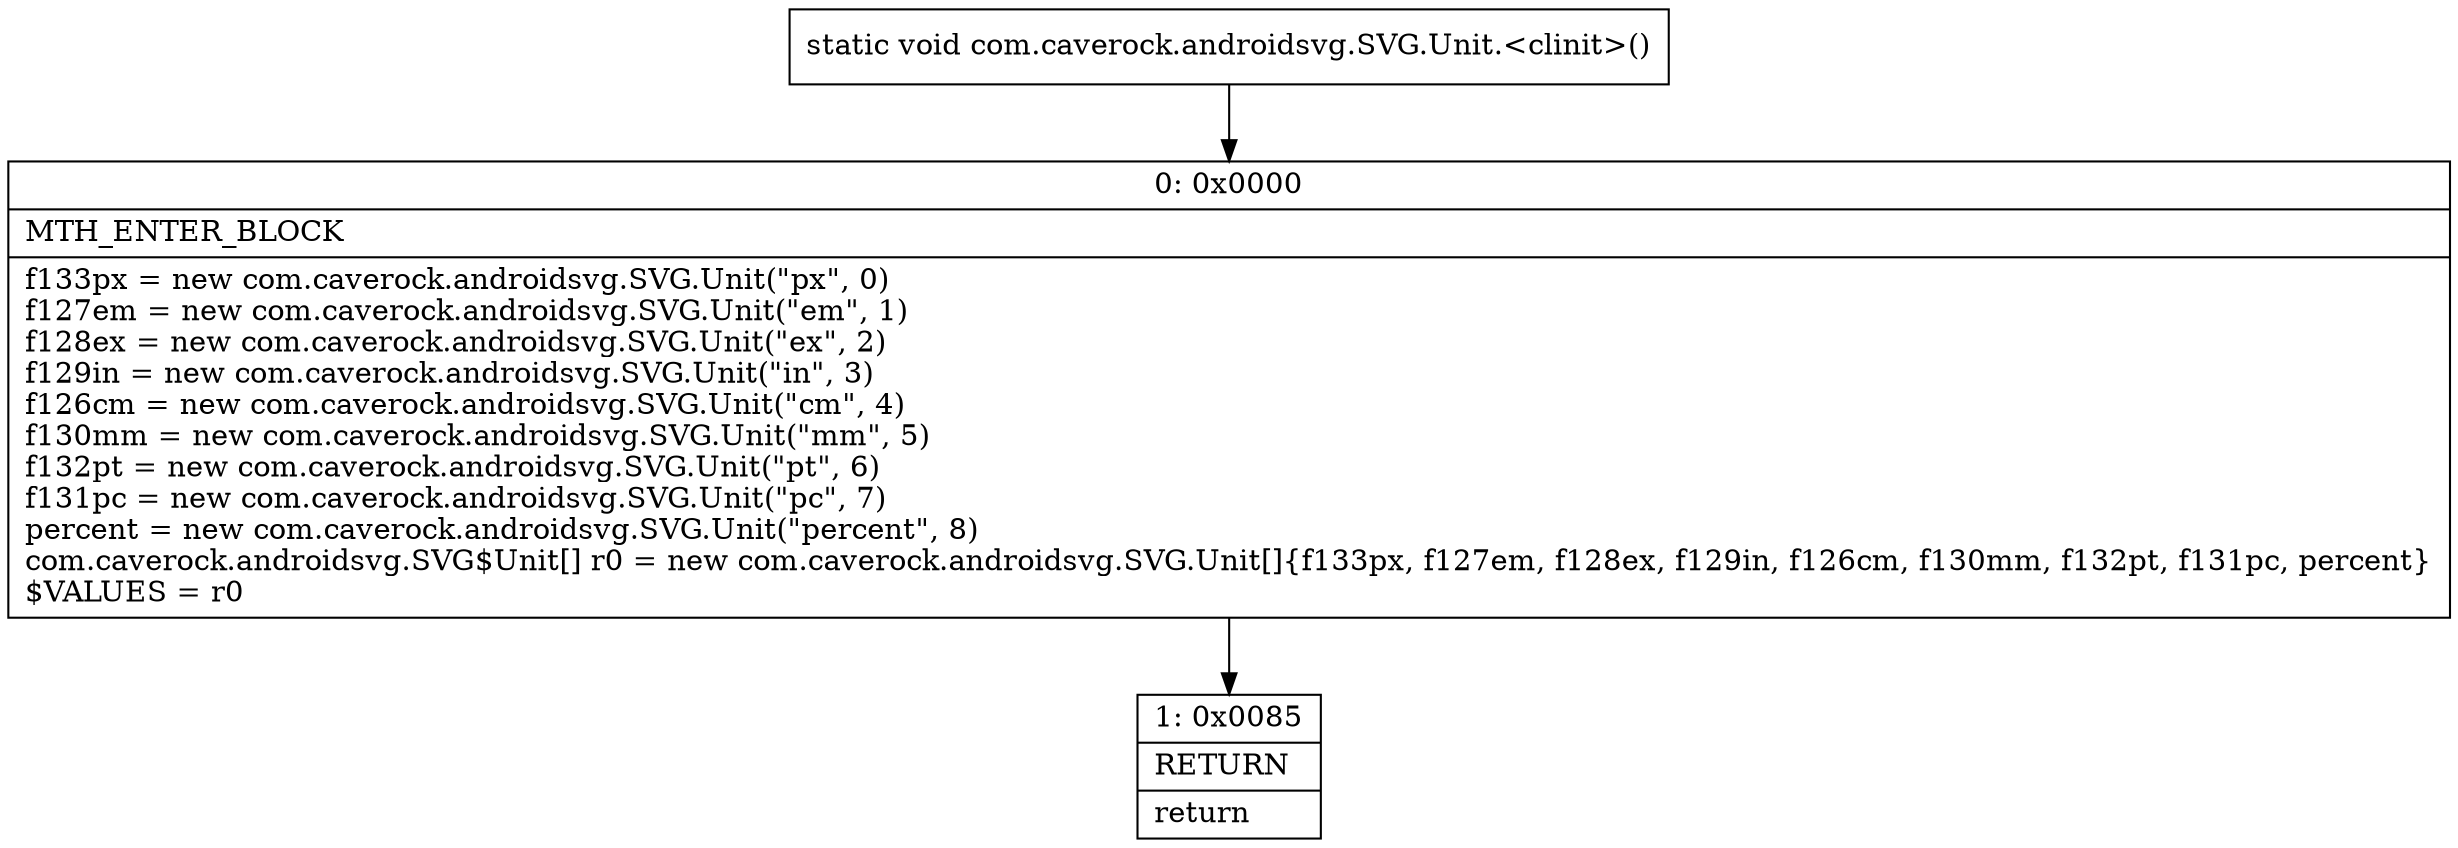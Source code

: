 digraph "CFG forcom.caverock.androidsvg.SVG.Unit.\<clinit\>()V" {
Node_0 [shape=record,label="{0\:\ 0x0000|MTH_ENTER_BLOCK\l|f133px = new com.caverock.androidsvg.SVG.Unit(\"px\", 0)\lf127em = new com.caverock.androidsvg.SVG.Unit(\"em\", 1)\lf128ex = new com.caverock.androidsvg.SVG.Unit(\"ex\", 2)\lf129in = new com.caverock.androidsvg.SVG.Unit(\"in\", 3)\lf126cm = new com.caverock.androidsvg.SVG.Unit(\"cm\", 4)\lf130mm = new com.caverock.androidsvg.SVG.Unit(\"mm\", 5)\lf132pt = new com.caverock.androidsvg.SVG.Unit(\"pt\", 6)\lf131pc = new com.caverock.androidsvg.SVG.Unit(\"pc\", 7)\lpercent = new com.caverock.androidsvg.SVG.Unit(\"percent\", 8)\lcom.caverock.androidsvg.SVG$Unit[] r0 = new com.caverock.androidsvg.SVG.Unit[]\{f133px, f127em, f128ex, f129in, f126cm, f130mm, f132pt, f131pc, percent\}\l$VALUES = r0\l}"];
Node_1 [shape=record,label="{1\:\ 0x0085|RETURN\l|return\l}"];
MethodNode[shape=record,label="{static void com.caverock.androidsvg.SVG.Unit.\<clinit\>() }"];
MethodNode -> Node_0;
Node_0 -> Node_1;
}

